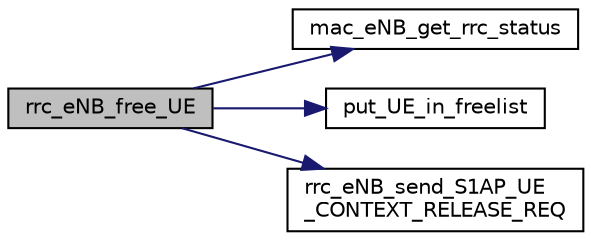 digraph "rrc_eNB_free_UE"
{
 // LATEX_PDF_SIZE
  edge [fontname="Helvetica",fontsize="10",labelfontname="Helvetica",labelfontsize="10"];
  node [fontname="Helvetica",fontsize="10",shape=record];
  rankdir="LR";
  Node1 [label="rrc_eNB_free_UE",height=0.2,width=0.4,color="black", fillcolor="grey75", style="filled", fontcolor="black",tooltip=" "];
  Node1 -> Node2 [color="midnightblue",fontsize="10",style="solid",fontname="Helvetica"];
  Node2 [label="mac_eNB_get_rrc_status",height=0.2,width=0.4,color="black", fillcolor="white", style="filled",URL="$group____rrc.html#ga924d14199b132512e86d4fec21b50253",tooltip=" "];
  Node1 -> Node3 [color="midnightblue",fontsize="10",style="solid",fontname="Helvetica"];
  Node3 [label="put_UE_in_freelist",height=0.2,width=0.4,color="black", fillcolor="white", style="filled",URL="$group____rrc.html#ga85bbf4bfcd095a2af54be19f6af58df5",tooltip=" "];
  Node1 -> Node4 [color="midnightblue",fontsize="10",style="solid",fontname="Helvetica"];
  Node4 [label="rrc_eNB_send_S1AP_UE\l_CONTEXT_RELEASE_REQ",height=0.2,width=0.4,color="black", fillcolor="white", style="filled",URL="$rrc__eNB__S1AP_8c.html#a23060ed72402f254ec7f5469743abd67",tooltip=" "];
}
